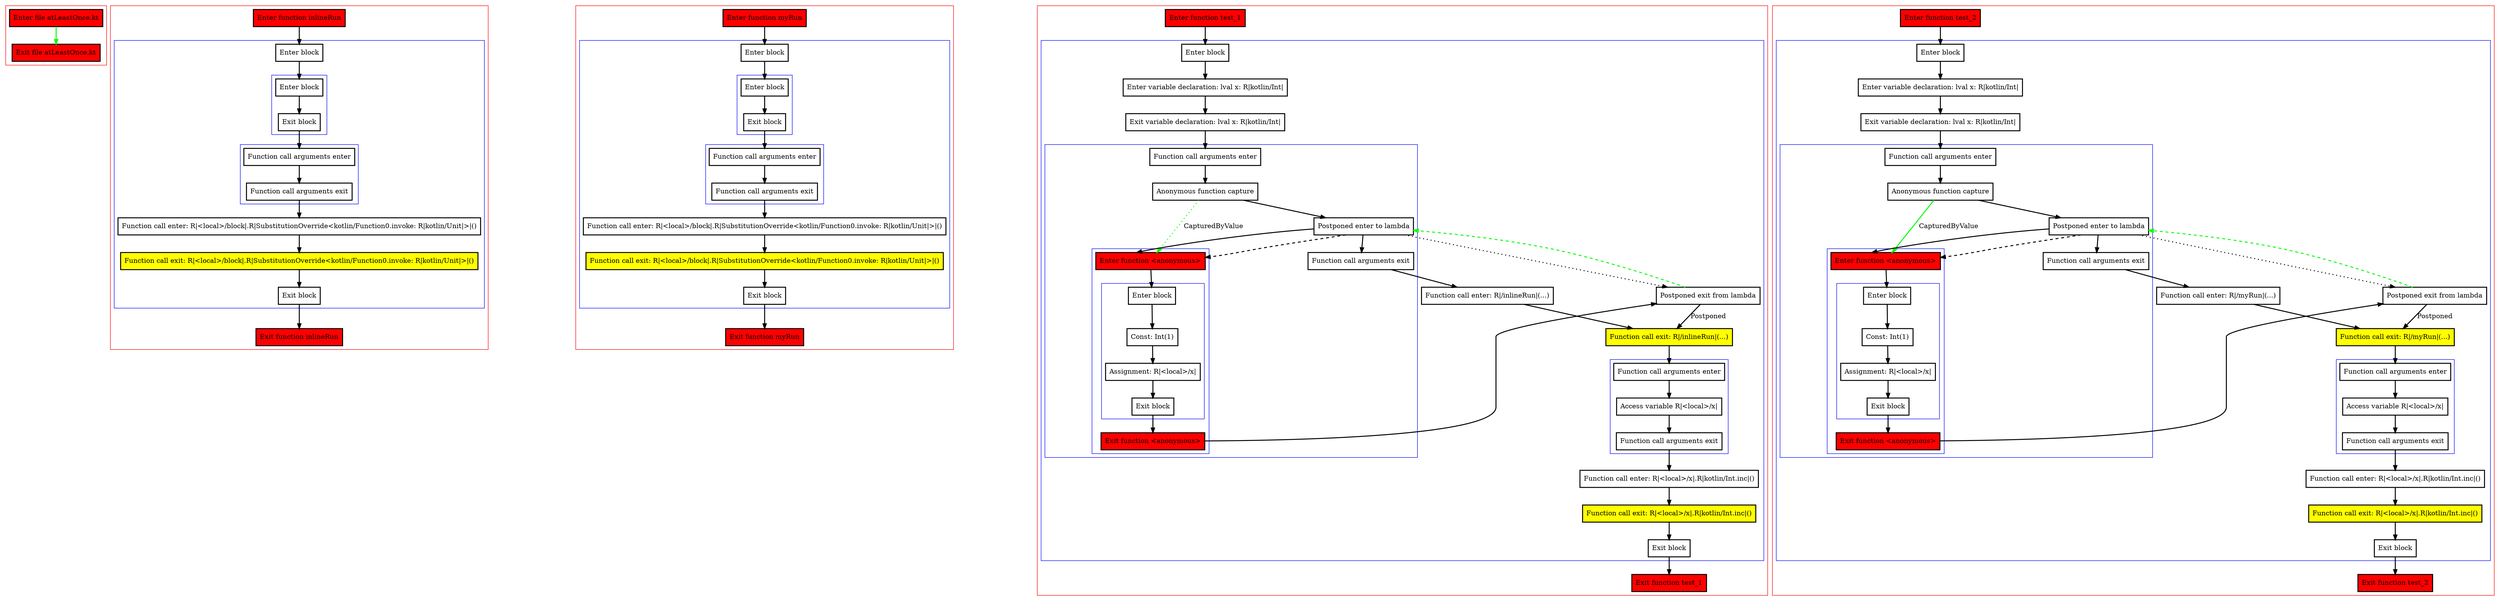 digraph atLeastOnce_kt {
    graph [nodesep=3]
    node [shape=box penwidth=2]
    edge [penwidth=2]

    subgraph cluster_0 {
        color=red
        0 [label="Enter file atLeastOnce.kt" style="filled" fillcolor=red];
        1 [label="Exit file atLeastOnce.kt" style="filled" fillcolor=red];
    }
    0 -> {1} [color=green];

    subgraph cluster_1 {
        color=red
        2 [label="Enter function inlineRun" style="filled" fillcolor=red];
        subgraph cluster_2 {
            color=blue
            3 [label="Enter block"];
            subgraph cluster_3 {
                color=blue
                4 [label="Enter block"];
                5 [label="Exit block"];
            }
            subgraph cluster_4 {
                color=blue
                6 [label="Function call arguments enter"];
                7 [label="Function call arguments exit"];
            }
            8 [label="Function call enter: R|<local>/block|.R|SubstitutionOverride<kotlin/Function0.invoke: R|kotlin/Unit|>|()"];
            9 [label="Function call exit: R|<local>/block|.R|SubstitutionOverride<kotlin/Function0.invoke: R|kotlin/Unit|>|()" style="filled" fillcolor=yellow];
            10 [label="Exit block"];
        }
        11 [label="Exit function inlineRun" style="filled" fillcolor=red];
    }
    2 -> {3};
    3 -> {4};
    4 -> {5};
    5 -> {6};
    6 -> {7};
    7 -> {8};
    8 -> {9};
    9 -> {10};
    10 -> {11};

    subgraph cluster_5 {
        color=red
        12 [label="Enter function myRun" style="filled" fillcolor=red];
        subgraph cluster_6 {
            color=blue
            13 [label="Enter block"];
            subgraph cluster_7 {
                color=blue
                14 [label="Enter block"];
                15 [label="Exit block"];
            }
            subgraph cluster_8 {
                color=blue
                16 [label="Function call arguments enter"];
                17 [label="Function call arguments exit"];
            }
            18 [label="Function call enter: R|<local>/block|.R|SubstitutionOverride<kotlin/Function0.invoke: R|kotlin/Unit|>|()"];
            19 [label="Function call exit: R|<local>/block|.R|SubstitutionOverride<kotlin/Function0.invoke: R|kotlin/Unit|>|()" style="filled" fillcolor=yellow];
            20 [label="Exit block"];
        }
        21 [label="Exit function myRun" style="filled" fillcolor=red];
    }
    12 -> {13};
    13 -> {14};
    14 -> {15};
    15 -> {16};
    16 -> {17};
    17 -> {18};
    18 -> {19};
    19 -> {20};
    20 -> {21};

    subgraph cluster_9 {
        color=red
        22 [label="Enter function test_1" style="filled" fillcolor=red];
        subgraph cluster_10 {
            color=blue
            23 [label="Enter block"];
            24 [label="Enter variable declaration: lval x: R|kotlin/Int|"];
            25 [label="Exit variable declaration: lval x: R|kotlin/Int|"];
            subgraph cluster_11 {
                color=blue
                26 [label="Function call arguments enter"];
                27 [label="Anonymous function capture"];
                28 [label="Postponed enter to lambda"];
                subgraph cluster_12 {
                    color=blue
                    29 [label="Enter function <anonymous>" style="filled" fillcolor=red];
                    subgraph cluster_13 {
                        color=blue
                        30 [label="Enter block"];
                        31 [label="Const: Int(1)"];
                        32 [label="Assignment: R|<local>/x|"];
                        33 [label="Exit block"];
                    }
                    34 [label="Exit function <anonymous>" style="filled" fillcolor=red];
                }
                35 [label="Function call arguments exit"];
            }
            36 [label="Function call enter: R|/inlineRun|(...)"];
            37 [label="Postponed exit from lambda"];
            38 [label="Function call exit: R|/inlineRun|(...)" style="filled" fillcolor=yellow];
            subgraph cluster_14 {
                color=blue
                39 [label="Function call arguments enter"];
                40 [label="Access variable R|<local>/x|"];
                41 [label="Function call arguments exit"];
            }
            42 [label="Function call enter: R|<local>/x|.R|kotlin/Int.inc|()"];
            43 [label="Function call exit: R|<local>/x|.R|kotlin/Int.inc|()" style="filled" fillcolor=yellow];
            44 [label="Exit block"];
        }
        45 [label="Exit function test_1" style="filled" fillcolor=red];
    }
    22 -> {23};
    23 -> {24};
    24 -> {25};
    25 -> {26};
    26 -> {27};
    27 -> {28};
    27 -> {29} [color=green style=dotted label="CapturedByValue"];
    28 -> {29 35};
    28 -> {37} [style=dotted];
    28 -> {29} [style=dashed];
    29 -> {30};
    30 -> {31};
    31 -> {32};
    32 -> {33};
    33 -> {34};
    34 -> {37};
    35 -> {36};
    36 -> {38};
    37 -> {28} [color=green style=dashed];
    37 -> {38} [label="Postponed"];
    38 -> {39};
    39 -> {40};
    40 -> {41};
    41 -> {42};
    42 -> {43};
    43 -> {44};
    44 -> {45};

    subgraph cluster_15 {
        color=red
        46 [label="Enter function test_2" style="filled" fillcolor=red];
        subgraph cluster_16 {
            color=blue
            47 [label="Enter block"];
            48 [label="Enter variable declaration: lval x: R|kotlin/Int|"];
            49 [label="Exit variable declaration: lval x: R|kotlin/Int|"];
            subgraph cluster_17 {
                color=blue
                50 [label="Function call arguments enter"];
                51 [label="Anonymous function capture"];
                52 [label="Postponed enter to lambda"];
                subgraph cluster_18 {
                    color=blue
                    53 [label="Enter function <anonymous>" style="filled" fillcolor=red];
                    subgraph cluster_19 {
                        color=blue
                        54 [label="Enter block"];
                        55 [label="Const: Int(1)"];
                        56 [label="Assignment: R|<local>/x|"];
                        57 [label="Exit block"];
                    }
                    58 [label="Exit function <anonymous>" style="filled" fillcolor=red];
                }
                59 [label="Function call arguments exit"];
            }
            60 [label="Function call enter: R|/myRun|(...)"];
            61 [label="Postponed exit from lambda"];
            62 [label="Function call exit: R|/myRun|(...)" style="filled" fillcolor=yellow];
            subgraph cluster_20 {
                color=blue
                63 [label="Function call arguments enter"];
                64 [label="Access variable R|<local>/x|"];
                65 [label="Function call arguments exit"];
            }
            66 [label="Function call enter: R|<local>/x|.R|kotlin/Int.inc|()"];
            67 [label="Function call exit: R|<local>/x|.R|kotlin/Int.inc|()" style="filled" fillcolor=yellow];
            68 [label="Exit block"];
        }
        69 [label="Exit function test_2" style="filled" fillcolor=red];
    }
    46 -> {47};
    47 -> {48};
    48 -> {49};
    49 -> {50};
    50 -> {51};
    51 -> {52};
    51 -> {53} [color=green label="CapturedByValue"];
    52 -> {53 59};
    52 -> {61} [style=dotted];
    52 -> {53} [style=dashed];
    53 -> {54};
    54 -> {55};
    55 -> {56};
    56 -> {57};
    57 -> {58};
    58 -> {61};
    59 -> {60};
    60 -> {62};
    61 -> {52} [color=green style=dashed];
    61 -> {62} [label="Postponed"];
    62 -> {63};
    63 -> {64};
    64 -> {65};
    65 -> {66};
    66 -> {67};
    67 -> {68};
    68 -> {69};

}
